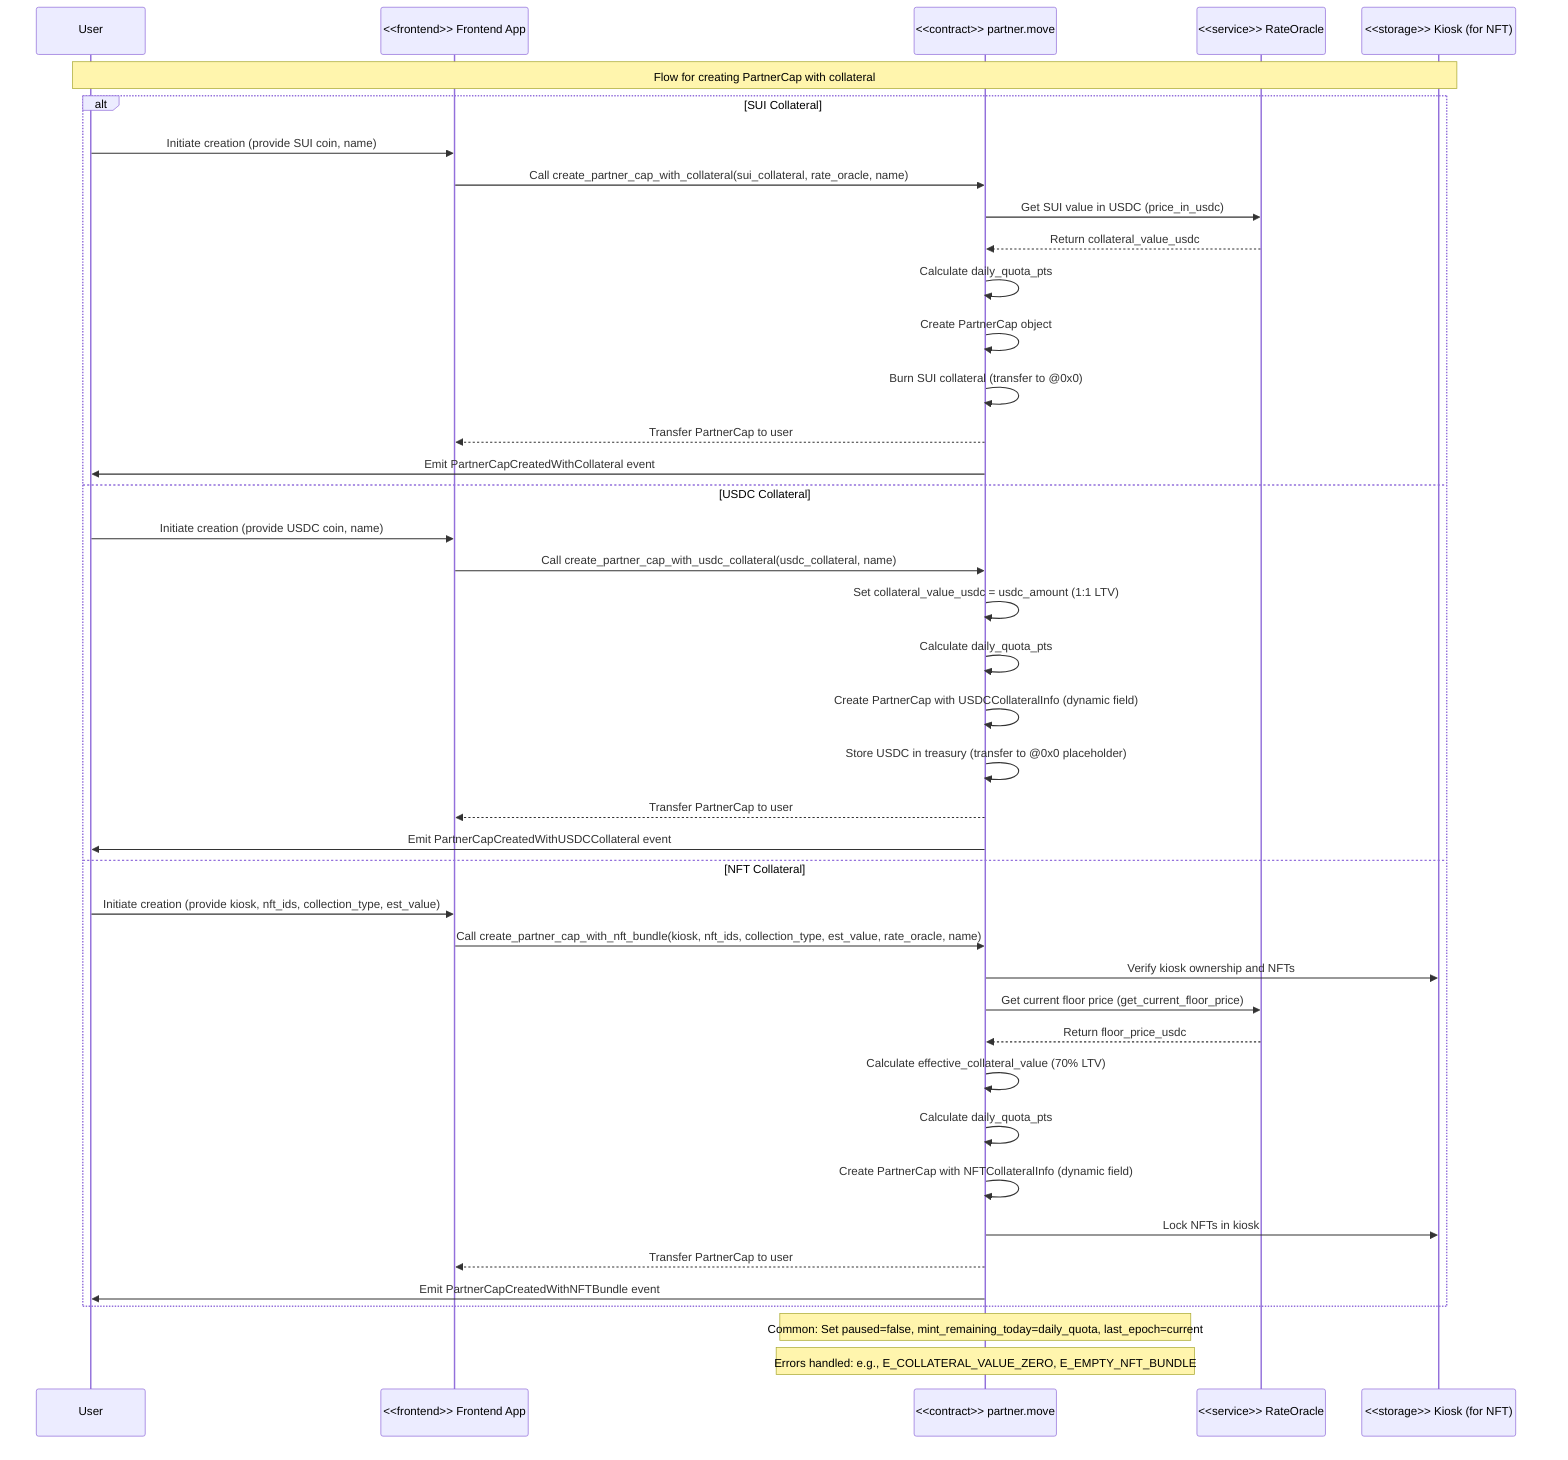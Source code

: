 sequenceDiagram
    participant User
    participant Frontend as <<frontend>> Frontend App
    participant PartnerMove as <<contract>> partner.move
    participant Oracle as <<service>> RateOracle
    participant Kiosk as <<storage>> Kiosk (for NFT)
    note over User, Kiosk: Flow for creating PartnerCap with collateral

    alt SUI Collateral
        User->>Frontend: Initiate creation (provide SUI coin, name)
        Frontend->>PartnerMove: Call create_partner_cap_with_collateral(sui_collateral, rate_oracle, name)
        PartnerMove->>Oracle: Get SUI value in USDC (price_in_usdc)
        Oracle-->>PartnerMove: Return collateral_value_usdc
        PartnerMove->>PartnerMove: Calculate daily_quota_pts
        PartnerMove->>PartnerMove: Create PartnerCap object
        PartnerMove->>PartnerMove: Burn SUI collateral (transfer to @0x0)
        PartnerMove-->>Frontend: Transfer PartnerCap to user
        PartnerMove->>User: Emit PartnerCapCreatedWithCollateral event
    else USDC Collateral
        User->>Frontend: Initiate creation (provide USDC coin, name)
        Frontend->>PartnerMove: Call create_partner_cap_with_usdc_collateral(usdc_collateral, name)
        PartnerMove->>PartnerMove: Set collateral_value_usdc = usdc_amount (1:1 LTV)
        PartnerMove->>PartnerMove: Calculate daily_quota_pts
        PartnerMove->>PartnerMove: Create PartnerCap with USDCCollateralInfo (dynamic field)
        PartnerMove->>PartnerMove: Store USDC in treasury (transfer to @0x0 placeholder)
        PartnerMove-->>Frontend: Transfer PartnerCap to user
        PartnerMove->>User: Emit PartnerCapCreatedWithUSDCCollateral event
    else NFT Collateral
        User->>Frontend: Initiate creation (provide kiosk, nft_ids, collection_type, est_value)
        Frontend->>PartnerMove: Call create_partner_cap_with_nft_bundle(kiosk, nft_ids, collection_type, est_value, rate_oracle, name)
        PartnerMove->>Kiosk: Verify kiosk ownership and NFTs
        PartnerMove->>Oracle: Get current floor price (get_current_floor_price)
        Oracle-->>PartnerMove: Return floor_price_usdc
        PartnerMove->>PartnerMove: Calculate effective_collateral_value (70% LTV)
        PartnerMove->>PartnerMove: Calculate daily_quota_pts
        PartnerMove->>PartnerMove: Create PartnerCap with NFTCollateralInfo (dynamic field)
        PartnerMove->>Kiosk: Lock NFTs in kiosk
        PartnerMove-->>Frontend: Transfer PartnerCap to user
        PartnerMove->>User: Emit PartnerCapCreatedWithNFTBundle event
    end
    note over PartnerMove: Common: Set paused=false, mint_remaining_today=daily_quota, last_epoch=current
    note over PartnerMove: Errors handled: e.g., E_COLLATERAL_VALUE_ZERO, E_EMPTY_NFT_BUNDLE